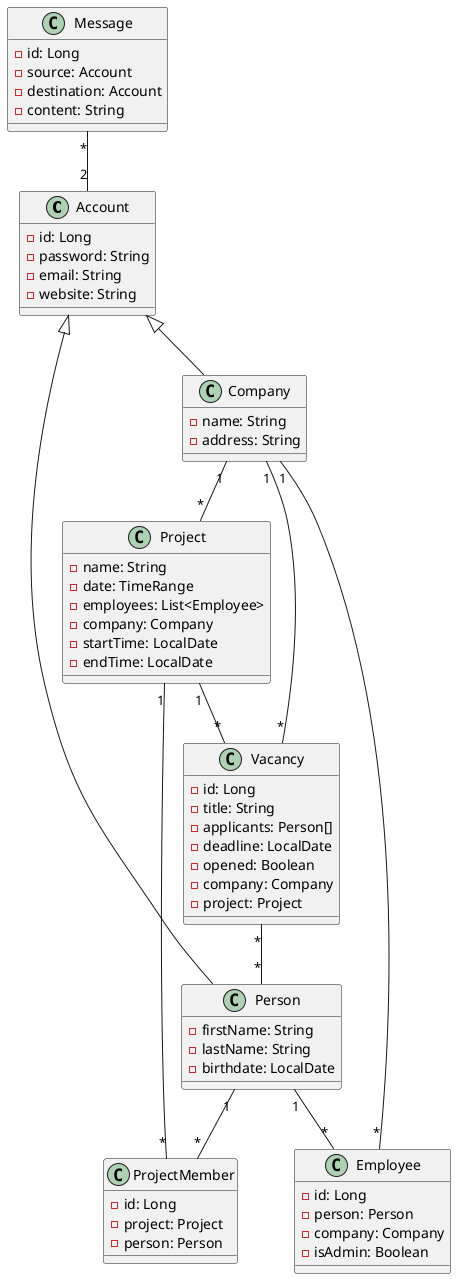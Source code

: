 @startuml

class Account {
- id: Long
- password: String
- email: String
- website: String
}

class Company {
- name: String
- address: String
}

class Project {
- name: String
- date: TimeRange
- employees: List<Employee>
- company: Company
- startTime: LocalDate
- endTime: LocalDate
}

class Person {
- firstName: String
- lastName: String
- birthdate: LocalDate
}

class ProjectMember {
- id: Long
- project: Project
- person: Person
}

class Vacancy {
- id: Long
- title: String
- applicants: Person[]
- deadline: LocalDate
- opened: Boolean
- company: Company
- project: Project
}

class Message {
- id: Long
- source: Account
- destination: Account
- content: String
}

class Employee {
- id: Long
- person: Person
- company: Company
- isAdmin: Boolean
}

Account <|-- Company
Account <|-- Person
Company "1" -- "*" Project
Company "1" -- "*" Vacancy
Vacancy "*" -- "*"Person
Message "*" -- "2" Account
Project "1" -- "*" Vacancy
Employee "*" -- "1" Company
Person "1" -- "*" Employee
ProjectMember "*" -- "1" Project
Person "1" -- "*" ProjectMember
@enduml
